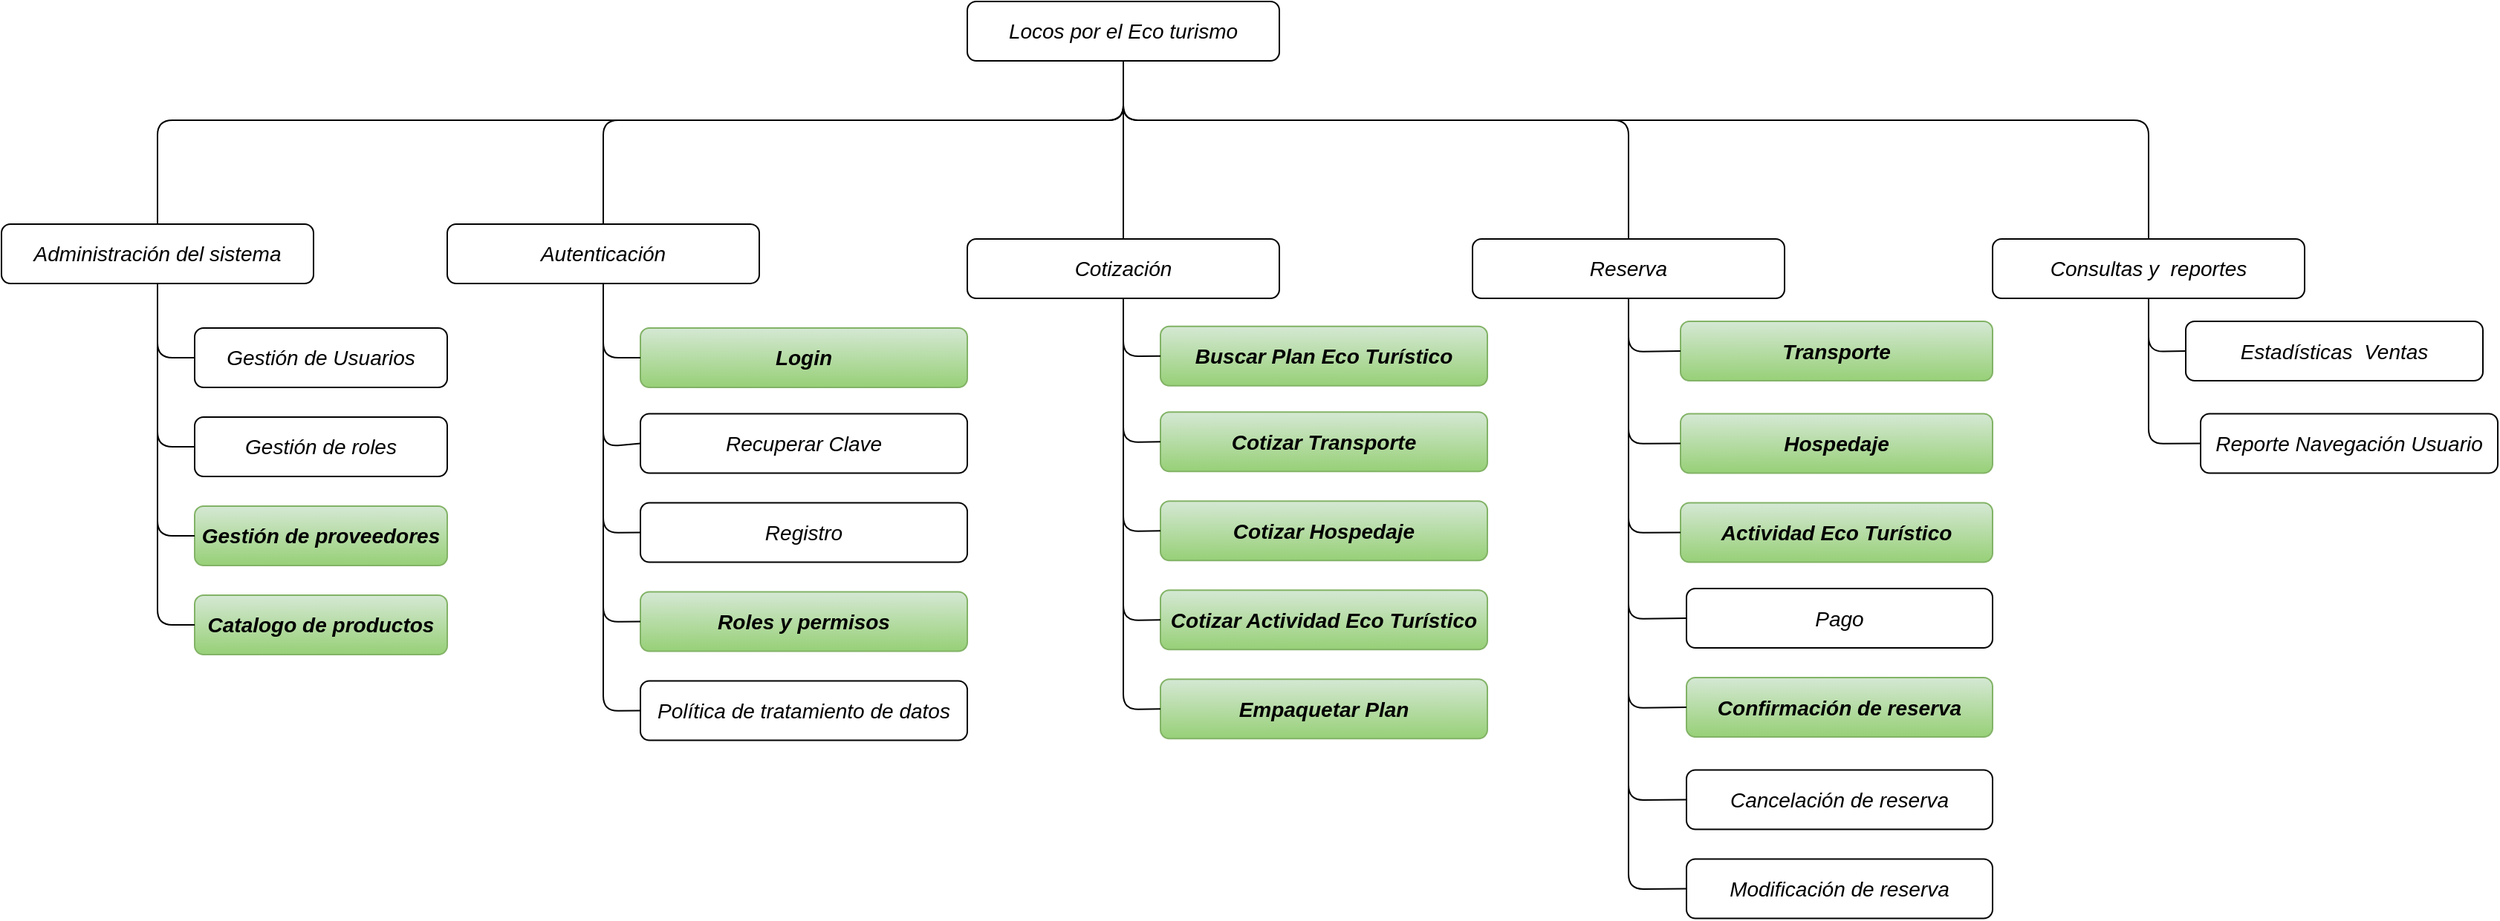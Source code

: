 <mxfile version="13.6.2" type="google"><diagram id="nV872DX_B81u2xI1BLMy" name="Page-1"><mxGraphModel dx="2249" dy="804" grid="1" gridSize="10" guides="1" tooltips="1" connect="1" arrows="1" fold="1" page="1" pageScale="1" pageWidth="827" pageHeight="1169" math="0" shadow="0"><root><mxCell id="0"/><mxCell id="1" parent="0"/><mxCell id="sCkwlUWTR4qq8u79r2SV-1" value="Locos por el Eco turismo" style="rounded=1;whiteSpace=wrap;html=1;fontStyle=2;fontSize=14;" parent="1" vertex="1"><mxGeometry x="-90" y="100" width="210" height="40" as="geometry"/></mxCell><mxCell id="sCkwlUWTR4qq8u79r2SV-3" value="Gestión de Usuarios" style="rounded=1;whiteSpace=wrap;html=1;fontStyle=2;fontSize=14;" parent="1" vertex="1"><mxGeometry x="-610" y="320" width="170" height="40" as="geometry"/></mxCell><mxCell id="sCkwlUWTR4qq8u79r2SV-5" value="Pago" style="rounded=1;whiteSpace=wrap;html=1;fontStyle=2;fontSize=14;" parent="1" vertex="1"><mxGeometry x="394" y="495.51" width="206" height="40" as="geometry"/></mxCell><mxCell id="sCkwlUWTR4qq8u79r2SV-6" value="Consultas y&amp;nbsp; reportes" style="rounded=1;whiteSpace=wrap;html=1;fontStyle=2;fontSize=14;" parent="1" vertex="1"><mxGeometry x="600" y="260" width="210" height="40" as="geometry"/></mxCell><mxCell id="sCkwlUWTR4qq8u79r2SV-7" value="Reserva" style="rounded=1;whiteSpace=wrap;html=1;fontStyle=2;fontSize=14;" parent="1" vertex="1"><mxGeometry x="250" y="260" width="210" height="40" as="geometry"/></mxCell><mxCell id="sCkwlUWTR4qq8u79r2SV-8" value="Administración del sistema" style="rounded=1;whiteSpace=wrap;html=1;fontStyle=2;fontSize=14;" parent="1" vertex="1"><mxGeometry x="-740" y="250" width="210" height="40" as="geometry"/></mxCell><mxCell id="sCkwlUWTR4qq8u79r2SV-9" value="Gestión de roles" style="rounded=1;whiteSpace=wrap;html=1;fontStyle=2;fontSize=14;" parent="1" vertex="1"><mxGeometry x="-610" y="380" width="170" height="40" as="geometry"/></mxCell><mxCell id="sCkwlUWTR4qq8u79r2SV-10" value="Gestión de proveedores" style="rounded=1;whiteSpace=wrap;html=1;fillColor=#d5e8d4;strokeColor=#82b366;gradientColor=#97d077;fontStyle=3;fontSize=14;" parent="1" vertex="1"><mxGeometry x="-610" y="440" width="170" height="40" as="geometry"/></mxCell><mxCell id="sCkwlUWTR4qq8u79r2SV-14" value="Cotización" style="rounded=1;whiteSpace=wrap;html=1;fontStyle=2;fontSize=14;" parent="1" vertex="1"><mxGeometry x="-90" y="260" width="210" height="40" as="geometry"/></mxCell><mxCell id="sCkwlUWTR4qq8u79r2SV-15" value="Catalogo de productos" style="rounded=1;whiteSpace=wrap;html=1;fillColor=#d5e8d4;strokeColor=#82b366;gradientColor=#97d077;fontStyle=3;fontSize=14;" parent="1" vertex="1"><mxGeometry x="-610" y="500" width="170" height="40" as="geometry"/></mxCell><mxCell id="sCkwlUWTR4qq8u79r2SV-16" value="Autenticación" style="rounded=1;whiteSpace=wrap;html=1;fontStyle=2;fontSize=14;" parent="1" vertex="1"><mxGeometry x="-440" y="250" width="210" height="40" as="geometry"/></mxCell><mxCell id="iBlDS2BNPs7RG7Z0QA-h-3" value="" style="endArrow=none;html=1;entryX=0.5;entryY=1;entryDx=0;entryDy=0;exitX=0.5;exitY=0;exitDx=0;exitDy=0;fontStyle=2;fontSize=14;" edge="1" parent="1" source="sCkwlUWTR4qq8u79r2SV-7" target="sCkwlUWTR4qq8u79r2SV-1"><mxGeometry width="50" height="50" relative="1" as="geometry"><mxPoint x="425" y="250" as="sourcePoint"/><mxPoint x="425" y="200" as="targetPoint"/><Array as="points"><mxPoint x="355" y="180"/><mxPoint x="15" y="180"/></Array></mxGeometry></mxCell><mxCell id="iBlDS2BNPs7RG7Z0QA-h-4" value="Login" style="rounded=1;whiteSpace=wrap;html=1;fillColor=#d5e8d4;strokeColor=#82b366;gradientColor=#97d077;fontStyle=3;fontSize=14;" vertex="1" parent="1"><mxGeometry x="-310" y="320" width="220" height="40" as="geometry"/></mxCell><mxCell id="iBlDS2BNPs7RG7Z0QA-h-5" value="Recuperar Clave" style="rounded=1;whiteSpace=wrap;html=1;fontStyle=2;fontSize=14;" vertex="1" parent="1"><mxGeometry x="-310" y="377.75" width="220" height="40" as="geometry"/></mxCell><mxCell id="iBlDS2BNPs7RG7Z0QA-h-6" value="Registro" style="rounded=1;whiteSpace=wrap;html=1;fontStyle=2;fontSize=14;" vertex="1" parent="1"><mxGeometry x="-310" y="437.75" width="220" height="40" as="geometry"/></mxCell><mxCell id="iBlDS2BNPs7RG7Z0QA-h-7" value="Roles y permisos" style="rounded=1;whiteSpace=wrap;html=1;fillColor=#d5e8d4;strokeColor=#82b366;gradientColor=#97d077;fontStyle=3;fontSize=14;" vertex="1" parent="1"><mxGeometry x="-310" y="497.75" width="220" height="40" as="geometry"/></mxCell><mxCell id="iBlDS2BNPs7RG7Z0QA-h-8" value="" style="endArrow=none;html=1;exitX=0.5;exitY=0;exitDx=0;exitDy=0;entryX=0.5;entryY=1;entryDx=0;entryDy=0;fontStyle=2;fontSize=14;" edge="1" parent="1" source="sCkwlUWTR4qq8u79r2SV-14" target="sCkwlUWTR4qq8u79r2SV-1"><mxGeometry width="50" height="50" relative="1" as="geometry"><mxPoint x="-10" y="440" as="sourcePoint"/><mxPoint x="40" y="390" as="targetPoint"/></mxGeometry></mxCell><mxCell id="iBlDS2BNPs7RG7Z0QA-h-9" value="" style="endArrow=none;html=1;exitX=0.5;exitY=0;exitDx=0;exitDy=0;entryX=0.5;entryY=1;entryDx=0;entryDy=0;fontStyle=2;fontSize=14;" edge="1" parent="1" source="sCkwlUWTR4qq8u79r2SV-16" target="sCkwlUWTR4qq8u79r2SV-1"><mxGeometry width="50" height="50" relative="1" as="geometry"><mxPoint x="-10" y="440" as="sourcePoint"/><mxPoint x="40" y="390" as="targetPoint"/><Array as="points"><mxPoint x="-335" y="180"/><mxPoint x="15" y="180"/></Array></mxGeometry></mxCell><mxCell id="iBlDS2BNPs7RG7Z0QA-h-10" value="" style="endArrow=none;html=1;exitX=0.5;exitY=0;exitDx=0;exitDy=0;entryX=0.5;entryY=1;entryDx=0;entryDy=0;fontStyle=2;fontSize=14;" edge="1" parent="1" source="sCkwlUWTR4qq8u79r2SV-8" target="sCkwlUWTR4qq8u79r2SV-1"><mxGeometry width="50" height="50" relative="1" as="geometry"><mxPoint x="-10" y="440" as="sourcePoint"/><mxPoint x="40" y="390" as="targetPoint"/><Array as="points"><mxPoint x="-635" y="180"/><mxPoint x="15" y="180"/></Array></mxGeometry></mxCell><mxCell id="iBlDS2BNPs7RG7Z0QA-h-11" value="Política de tratamiento de datos" style="rounded=1;whiteSpace=wrap;html=1;fontStyle=2;fontSize=14;" vertex="1" parent="1"><mxGeometry x="-310" y="557.75" width="220" height="40" as="geometry"/></mxCell><mxCell id="iBlDS2BNPs7RG7Z0QA-h-12" value="Cotizar Transporte" style="rounded=1;whiteSpace=wrap;html=1;fillColor=#d5e8d4;strokeColor=#82b366;gradientColor=#97d077;fontStyle=3;fontSize=14;" vertex="1" parent="1"><mxGeometry x="40" y="376.63" width="220" height="40" as="geometry"/></mxCell><mxCell id="iBlDS2BNPs7RG7Z0QA-h-13" value="Cotizar Hospedaje" style="rounded=1;whiteSpace=wrap;html=1;fillColor=#d5e8d4;strokeColor=#82b366;gradientColor=#97d077;fontStyle=3;fontSize=14;" vertex="1" parent="1"><mxGeometry x="40" y="436.63" width="220" height="40" as="geometry"/></mxCell><mxCell id="iBlDS2BNPs7RG7Z0QA-h-14" value="Cotizar Actividad Eco Turístico" style="rounded=1;whiteSpace=wrap;html=1;fillColor=#d5e8d4;strokeColor=#82b366;gradientColor=#97d077;fontStyle=3;fontSize=14;" vertex="1" parent="1"><mxGeometry x="40" y="496.63" width="220" height="40" as="geometry"/></mxCell><mxCell id="iBlDS2BNPs7RG7Z0QA-h-15" value="Empaquetar Plan" style="rounded=1;whiteSpace=wrap;html=1;fillColor=#d5e8d4;strokeColor=#82b366;gradientColor=#97d077;fontStyle=3;fontSize=14;" vertex="1" parent="1"><mxGeometry x="40" y="556.63" width="220" height="40" as="geometry"/></mxCell><mxCell id="iBlDS2BNPs7RG7Z0QA-h-16" value="Transporte" style="rounded=1;whiteSpace=wrap;html=1;fillColor=#d5e8d4;strokeColor=#82b366;gradientColor=#97d077;fontStyle=3;fontSize=14;" vertex="1" parent="1"><mxGeometry x="390" y="315.51" width="210" height="40" as="geometry"/></mxCell><mxCell id="iBlDS2BNPs7RG7Z0QA-h-17" value="Buscar Plan Eco Turístico" style="rounded=1;whiteSpace=wrap;html=1;fillColor=#d5e8d4;strokeColor=#82b366;gradientColor=#97d077;fontStyle=3;fontSize=14;" vertex="1" parent="1"><mxGeometry x="40" y="318.88" width="220" height="40" as="geometry"/></mxCell><mxCell id="iBlDS2BNPs7RG7Z0QA-h-19" value="Hospedaje" style="rounded=1;whiteSpace=wrap;html=1;fillColor=#d5e8d4;strokeColor=#82b366;gradientColor=#97d077;fontStyle=3;fontSize=14;" vertex="1" parent="1"><mxGeometry x="390" y="377.76" width="210" height="40" as="geometry"/></mxCell><mxCell id="iBlDS2BNPs7RG7Z0QA-h-20" value="Actividad Eco Turístico" style="rounded=1;whiteSpace=wrap;html=1;fillColor=#d5e8d4;strokeColor=#82b366;gradientColor=#97d077;fontStyle=3;fontSize=14;" vertex="1" parent="1"><mxGeometry x="390" y="437.76" width="210" height="40" as="geometry"/></mxCell><mxCell id="iBlDS2BNPs7RG7Z0QA-h-23" value="" style="endArrow=none;html=1;entryX=0.5;entryY=1;entryDx=0;entryDy=0;exitX=0.5;exitY=0;exitDx=0;exitDy=0;fontStyle=2;fontSize=14;" edge="1" parent="1" source="sCkwlUWTR4qq8u79r2SV-6" target="sCkwlUWTR4qq8u79r2SV-1"><mxGeometry width="50" height="50" relative="1" as="geometry"><mxPoint x="520" y="440" as="sourcePoint"/><mxPoint x="570" y="390" as="targetPoint"/><Array as="points"><mxPoint x="705" y="180"/><mxPoint x="15" y="180"/></Array></mxGeometry></mxCell><mxCell id="iBlDS2BNPs7RG7Z0QA-h-25" value="Confirmación de reserva" style="rounded=1;whiteSpace=wrap;html=1;fillColor=#d5e8d4;strokeColor=#82b366;gradientColor=#97d077;fontStyle=3;fontSize=14;" vertex="1" parent="1"><mxGeometry x="394" y="555.51" width="206" height="40" as="geometry"/></mxCell><mxCell id="iBlDS2BNPs7RG7Z0QA-h-26" value="Cancelación de reserva" style="rounded=1;whiteSpace=wrap;html=1;fontStyle=2;fontSize=14;" vertex="1" parent="1"><mxGeometry x="394" y="617.76" width="206" height="40" as="geometry"/></mxCell><mxCell id="iBlDS2BNPs7RG7Z0QA-h-27" value="Modificación de reserva" style="rounded=1;whiteSpace=wrap;html=1;fontStyle=2;fontSize=14;" vertex="1" parent="1"><mxGeometry x="394" y="677.76" width="206" height="40" as="geometry"/></mxCell><mxCell id="iBlDS2BNPs7RG7Z0QA-h-30" value="Estadísticas&amp;nbsp; Ventas" style="rounded=1;whiteSpace=wrap;html=1;fontStyle=2;fontSize=14;" vertex="1" parent="1"><mxGeometry x="730" y="315.51" width="200" height="40" as="geometry"/></mxCell><mxCell id="iBlDS2BNPs7RG7Z0QA-h-31" value="Reporte Navegación Usuario" style="rounded=1;whiteSpace=wrap;html=1;fontStyle=2;fontSize=14;" vertex="1" parent="1"><mxGeometry x="740" y="377.76" width="200" height="40" as="geometry"/></mxCell><mxCell id="iBlDS2BNPs7RG7Z0QA-h-32" value="" style="endArrow=none;html=1;entryX=0;entryY=0.5;entryDx=0;entryDy=0;exitX=0.5;exitY=1;exitDx=0;exitDy=0;fontStyle=2;fontSize=14;" edge="1" parent="1" source="sCkwlUWTR4qq8u79r2SV-8" target="sCkwlUWTR4qq8u79r2SV-3"><mxGeometry width="50" height="50" relative="1" as="geometry"><mxPoint x="-640" y="300" as="sourcePoint"/><mxPoint x="-550" y="390" as="targetPoint"/><Array as="points"><mxPoint x="-635" y="340"/></Array></mxGeometry></mxCell><mxCell id="iBlDS2BNPs7RG7Z0QA-h-33" value="" style="endArrow=none;html=1;entryX=0.5;entryY=1;entryDx=0;entryDy=0;exitX=0;exitY=0.5;exitDx=0;exitDy=0;fontStyle=2;fontSize=14;" edge="1" parent="1" source="sCkwlUWTR4qq8u79r2SV-9" target="sCkwlUWTR4qq8u79r2SV-8"><mxGeometry width="50" height="50" relative="1" as="geometry"><mxPoint x="-600" y="440" as="sourcePoint"/><mxPoint x="-550" y="390" as="targetPoint"/><Array as="points"><mxPoint x="-635" y="400"/></Array></mxGeometry></mxCell><mxCell id="iBlDS2BNPs7RG7Z0QA-h-34" value="" style="endArrow=none;html=1;exitX=0.5;exitY=1;exitDx=0;exitDy=0;entryX=0;entryY=0.5;entryDx=0;entryDy=0;fontStyle=2;fontSize=14;" edge="1" parent="1" source="sCkwlUWTR4qq8u79r2SV-8" target="sCkwlUWTR4qq8u79r2SV-10"><mxGeometry width="50" height="50" relative="1" as="geometry"><mxPoint x="-600" y="440" as="sourcePoint"/><mxPoint x="-550" y="390" as="targetPoint"/><Array as="points"><mxPoint x="-635" y="460"/></Array></mxGeometry></mxCell><mxCell id="iBlDS2BNPs7RG7Z0QA-h-35" value="" style="endArrow=none;html=1;exitX=0.5;exitY=1;exitDx=0;exitDy=0;entryX=0;entryY=0.5;entryDx=0;entryDy=0;fontStyle=2;fontSize=14;" edge="1" parent="1" source="sCkwlUWTR4qq8u79r2SV-8" target="sCkwlUWTR4qq8u79r2SV-15"><mxGeometry width="50" height="50" relative="1" as="geometry"><mxPoint x="-600" y="440" as="sourcePoint"/><mxPoint x="-550" y="390" as="targetPoint"/><Array as="points"><mxPoint x="-635" y="520"/></Array></mxGeometry></mxCell><mxCell id="iBlDS2BNPs7RG7Z0QA-h-36" value="" style="endArrow=none;html=1;entryX=0.5;entryY=1;entryDx=0;entryDy=0;exitX=0;exitY=0.5;exitDx=0;exitDy=0;fontStyle=2;fontSize=14;" edge="1" parent="1" source="iBlDS2BNPs7RG7Z0QA-h-4" target="sCkwlUWTR4qq8u79r2SV-16"><mxGeometry width="50" height="50" relative="1" as="geometry"><mxPoint x="-600" y="440" as="sourcePoint"/><mxPoint x="-550" y="390" as="targetPoint"/><Array as="points"><mxPoint x="-335" y="340"/></Array></mxGeometry></mxCell><mxCell id="iBlDS2BNPs7RG7Z0QA-h-37" value="" style="endArrow=none;html=1;entryX=0.5;entryY=1;entryDx=0;entryDy=0;exitX=0;exitY=0.5;exitDx=0;exitDy=0;fontStyle=2;fontSize=14;" edge="1" parent="1" source="iBlDS2BNPs7RG7Z0QA-h-5" target="sCkwlUWTR4qq8u79r2SV-16"><mxGeometry width="50" height="50" relative="1" as="geometry"><mxPoint x="-600" y="440" as="sourcePoint"/><mxPoint x="-550" y="390" as="targetPoint"/><Array as="points"><mxPoint x="-335" y="400"/></Array></mxGeometry></mxCell><mxCell id="iBlDS2BNPs7RG7Z0QA-h-38" value="" style="endArrow=none;html=1;entryX=0;entryY=0.5;entryDx=0;entryDy=0;exitX=0.5;exitY=1;exitDx=0;exitDy=0;fontStyle=2;fontSize=14;" edge="1" parent="1" source="sCkwlUWTR4qq8u79r2SV-16" target="iBlDS2BNPs7RG7Z0QA-h-6"><mxGeometry width="50" height="50" relative="1" as="geometry"><mxPoint x="-600" y="440" as="sourcePoint"/><mxPoint x="-550" y="390" as="targetPoint"/><Array as="points"><mxPoint x="-335" y="458"/></Array></mxGeometry></mxCell><mxCell id="iBlDS2BNPs7RG7Z0QA-h-39" value="" style="endArrow=none;html=1;exitX=0.5;exitY=1;exitDx=0;exitDy=0;entryX=0;entryY=0.5;entryDx=0;entryDy=0;fontStyle=2;fontSize=14;" edge="1" parent="1" source="sCkwlUWTR4qq8u79r2SV-16" target="iBlDS2BNPs7RG7Z0QA-h-7"><mxGeometry width="50" height="50" relative="1" as="geometry"><mxPoint x="-330" y="290" as="sourcePoint"/><mxPoint x="-20" y="390" as="targetPoint"/><Array as="points"><mxPoint x="-335" y="518"/></Array></mxGeometry></mxCell><mxCell id="iBlDS2BNPs7RG7Z0QA-h-40" value="" style="endArrow=none;html=1;exitX=0.5;exitY=1;exitDx=0;exitDy=0;entryX=0;entryY=0.5;entryDx=0;entryDy=0;fontStyle=2;fontSize=14;" edge="1" parent="1" source="sCkwlUWTR4qq8u79r2SV-16" target="iBlDS2BNPs7RG7Z0QA-h-11"><mxGeometry width="50" height="50" relative="1" as="geometry"><mxPoint x="-70" y="440" as="sourcePoint"/><mxPoint x="-20" y="390" as="targetPoint"/><Array as="points"><mxPoint x="-335" y="578"/></Array></mxGeometry></mxCell><mxCell id="iBlDS2BNPs7RG7Z0QA-h-41" value="" style="endArrow=none;html=1;exitX=0.5;exitY=1;exitDx=0;exitDy=0;entryX=0;entryY=0.5;entryDx=0;entryDy=0;fontStyle=2;fontSize=14;" edge="1" parent="1" source="sCkwlUWTR4qq8u79r2SV-14" target="iBlDS2BNPs7RG7Z0QA-h-17"><mxGeometry width="50" height="50" relative="1" as="geometry"><mxPoint x="10" y="310" as="sourcePoint"/><mxPoint x="190" y="390" as="targetPoint"/><Array as="points"><mxPoint x="15" y="339"/></Array></mxGeometry></mxCell><mxCell id="iBlDS2BNPs7RG7Z0QA-h-42" value="" style="endArrow=none;html=1;entryX=0.5;entryY=1;entryDx=0;entryDy=0;exitX=0;exitY=0.5;exitDx=0;exitDy=0;fontStyle=2;fontSize=14;" edge="1" parent="1" source="iBlDS2BNPs7RG7Z0QA-h-12" target="sCkwlUWTR4qq8u79r2SV-14"><mxGeometry width="50" height="50" relative="1" as="geometry"><mxPoint x="140" y="440" as="sourcePoint"/><mxPoint x="190" y="390" as="targetPoint"/><Array as="points"><mxPoint x="15" y="397"/></Array></mxGeometry></mxCell><mxCell id="iBlDS2BNPs7RG7Z0QA-h-43" value="" style="endArrow=none;html=1;exitX=0.5;exitY=1;exitDx=0;exitDy=0;entryX=0;entryY=0.5;entryDx=0;entryDy=0;fontStyle=2;fontSize=14;" edge="1" parent="1" source="sCkwlUWTR4qq8u79r2SV-14" target="iBlDS2BNPs7RG7Z0QA-h-13"><mxGeometry width="50" height="50" relative="1" as="geometry"><mxPoint x="140" y="440" as="sourcePoint"/><mxPoint x="190" y="390" as="targetPoint"/><Array as="points"><mxPoint x="15" y="457"/></Array></mxGeometry></mxCell><mxCell id="iBlDS2BNPs7RG7Z0QA-h-44" value="" style="endArrow=none;html=1;exitX=0.5;exitY=1;exitDx=0;exitDy=0;entryX=0;entryY=0.5;entryDx=0;entryDy=0;fontStyle=2;fontSize=14;" edge="1" parent="1" source="sCkwlUWTR4qq8u79r2SV-14" target="iBlDS2BNPs7RG7Z0QA-h-14"><mxGeometry width="50" height="50" relative="1" as="geometry"><mxPoint x="140" y="440" as="sourcePoint"/><mxPoint x="190" y="390" as="targetPoint"/><Array as="points"><mxPoint x="15" y="517"/></Array></mxGeometry></mxCell><mxCell id="iBlDS2BNPs7RG7Z0QA-h-45" value="" style="endArrow=none;html=1;entryX=0.5;entryY=1;entryDx=0;entryDy=0;exitX=0;exitY=0.5;exitDx=0;exitDy=0;fontStyle=2;fontSize=14;" edge="1" parent="1" source="iBlDS2BNPs7RG7Z0QA-h-15" target="sCkwlUWTR4qq8u79r2SV-14"><mxGeometry width="50" height="50" relative="1" as="geometry"><mxPoint x="-50" y="440" as="sourcePoint"/><mxPoint y="390" as="targetPoint"/><Array as="points"><mxPoint x="15" y="577"/></Array></mxGeometry></mxCell><mxCell id="iBlDS2BNPs7RG7Z0QA-h-46" value="" style="endArrow=none;html=1;entryX=0.5;entryY=1;entryDx=0;entryDy=0;exitX=0;exitY=0.5;exitDx=0;exitDy=0;fontStyle=2;fontSize=14;" edge="1" parent="1" source="iBlDS2BNPs7RG7Z0QA-h-16" target="sCkwlUWTR4qq8u79r2SV-7"><mxGeometry width="50" height="50" relative="1" as="geometry"><mxPoint x="190" y="440" as="sourcePoint"/><mxPoint x="240" y="390" as="targetPoint"/><Array as="points"><mxPoint x="355" y="336"/></Array></mxGeometry></mxCell><mxCell id="iBlDS2BNPs7RG7Z0QA-h-47" value="" style="endArrow=none;html=1;entryX=0.5;entryY=1;entryDx=0;entryDy=0;exitX=0;exitY=0.5;exitDx=0;exitDy=0;fontStyle=2;fontSize=14;" edge="1" parent="1" source="iBlDS2BNPs7RG7Z0QA-h-19" target="sCkwlUWTR4qq8u79r2SV-7"><mxGeometry width="50" height="50" relative="1" as="geometry"><mxPoint x="190" y="440" as="sourcePoint"/><mxPoint x="240" y="390" as="targetPoint"/><Array as="points"><mxPoint x="355" y="398"/></Array></mxGeometry></mxCell><mxCell id="iBlDS2BNPs7RG7Z0QA-h-48" value="" style="endArrow=none;html=1;entryX=0.5;entryY=1;entryDx=0;entryDy=0;exitX=0;exitY=0.5;exitDx=0;exitDy=0;fontStyle=2;fontSize=14;" edge="1" parent="1" source="iBlDS2BNPs7RG7Z0QA-h-20" target="sCkwlUWTR4qq8u79r2SV-7"><mxGeometry width="50" height="50" relative="1" as="geometry"><mxPoint x="190" y="440" as="sourcePoint"/><mxPoint x="240" y="390" as="targetPoint"/><Array as="points"><mxPoint x="355" y="458"/></Array></mxGeometry></mxCell><mxCell id="iBlDS2BNPs7RG7Z0QA-h-49" value="" style="endArrow=none;html=1;entryX=0.5;entryY=1;entryDx=0;entryDy=0;exitX=0;exitY=0.5;exitDx=0;exitDy=0;fontStyle=2;fontSize=14;" edge="1" parent="1" source="sCkwlUWTR4qq8u79r2SV-5" target="sCkwlUWTR4qq8u79r2SV-7"><mxGeometry width="50" height="50" relative="1" as="geometry"><mxPoint x="190" y="440" as="sourcePoint"/><mxPoint x="240" y="390" as="targetPoint"/><Array as="points"><mxPoint x="355" y="516"/></Array></mxGeometry></mxCell><mxCell id="iBlDS2BNPs7RG7Z0QA-h-50" value="" style="endArrow=none;html=1;entryX=0.5;entryY=1;entryDx=0;entryDy=0;exitX=0;exitY=0.5;exitDx=0;exitDy=0;fontStyle=2;fontSize=14;" edge="1" parent="1" source="iBlDS2BNPs7RG7Z0QA-h-25" target="sCkwlUWTR4qq8u79r2SV-7"><mxGeometry width="50" height="50" relative="1" as="geometry"><mxPoint x="190" y="440" as="sourcePoint"/><mxPoint x="240" y="390" as="targetPoint"/><Array as="points"><mxPoint x="355" y="576"/></Array></mxGeometry></mxCell><mxCell id="iBlDS2BNPs7RG7Z0QA-h-51" value="" style="endArrow=none;html=1;entryX=0.5;entryY=1;entryDx=0;entryDy=0;exitX=0;exitY=0.5;exitDx=0;exitDy=0;fontStyle=2;fontSize=14;" edge="1" parent="1" source="iBlDS2BNPs7RG7Z0QA-h-26" target="sCkwlUWTR4qq8u79r2SV-7"><mxGeometry width="50" height="50" relative="1" as="geometry"><mxPoint x="190" y="440" as="sourcePoint"/><mxPoint x="240" y="390" as="targetPoint"/><Array as="points"><mxPoint x="355" y="638"/></Array></mxGeometry></mxCell><mxCell id="iBlDS2BNPs7RG7Z0QA-h-52" value="" style="endArrow=none;html=1;entryX=0.5;entryY=1;entryDx=0;entryDy=0;exitX=0;exitY=0.5;exitDx=0;exitDy=0;fontStyle=2;fontSize=14;" edge="1" parent="1" source="iBlDS2BNPs7RG7Z0QA-h-27" target="sCkwlUWTR4qq8u79r2SV-7"><mxGeometry width="50" height="50" relative="1" as="geometry"><mxPoint x="190" y="440" as="sourcePoint"/><mxPoint x="240" y="390" as="targetPoint"/><Array as="points"><mxPoint x="355" y="698"/></Array></mxGeometry></mxCell><mxCell id="iBlDS2BNPs7RG7Z0QA-h-55" value="" style="endArrow=none;html=1;entryX=0.5;entryY=1;entryDx=0;entryDy=0;exitX=0;exitY=0.5;exitDx=0;exitDy=0;fontStyle=2;fontSize=14;" edge="1" parent="1" source="iBlDS2BNPs7RG7Z0QA-h-30" target="sCkwlUWTR4qq8u79r2SV-6"><mxGeometry width="50" height="50" relative="1" as="geometry"><mxPoint x="690" y="440" as="sourcePoint"/><mxPoint x="740" y="390" as="targetPoint"/><Array as="points"><mxPoint x="705" y="336"/></Array></mxGeometry></mxCell><mxCell id="iBlDS2BNPs7RG7Z0QA-h-56" value="" style="endArrow=none;html=1;entryX=0.5;entryY=1;entryDx=0;entryDy=0;exitX=0;exitY=0.5;exitDx=0;exitDy=0;fontStyle=2;fontSize=14;" edge="1" parent="1" source="iBlDS2BNPs7RG7Z0QA-h-31" target="sCkwlUWTR4qq8u79r2SV-6"><mxGeometry width="50" height="50" relative="1" as="geometry"><mxPoint x="690" y="440" as="sourcePoint"/><mxPoint x="740" y="390" as="targetPoint"/><Array as="points"><mxPoint x="705" y="398"/></Array></mxGeometry></mxCell></root></mxGraphModel></diagram></mxfile>
